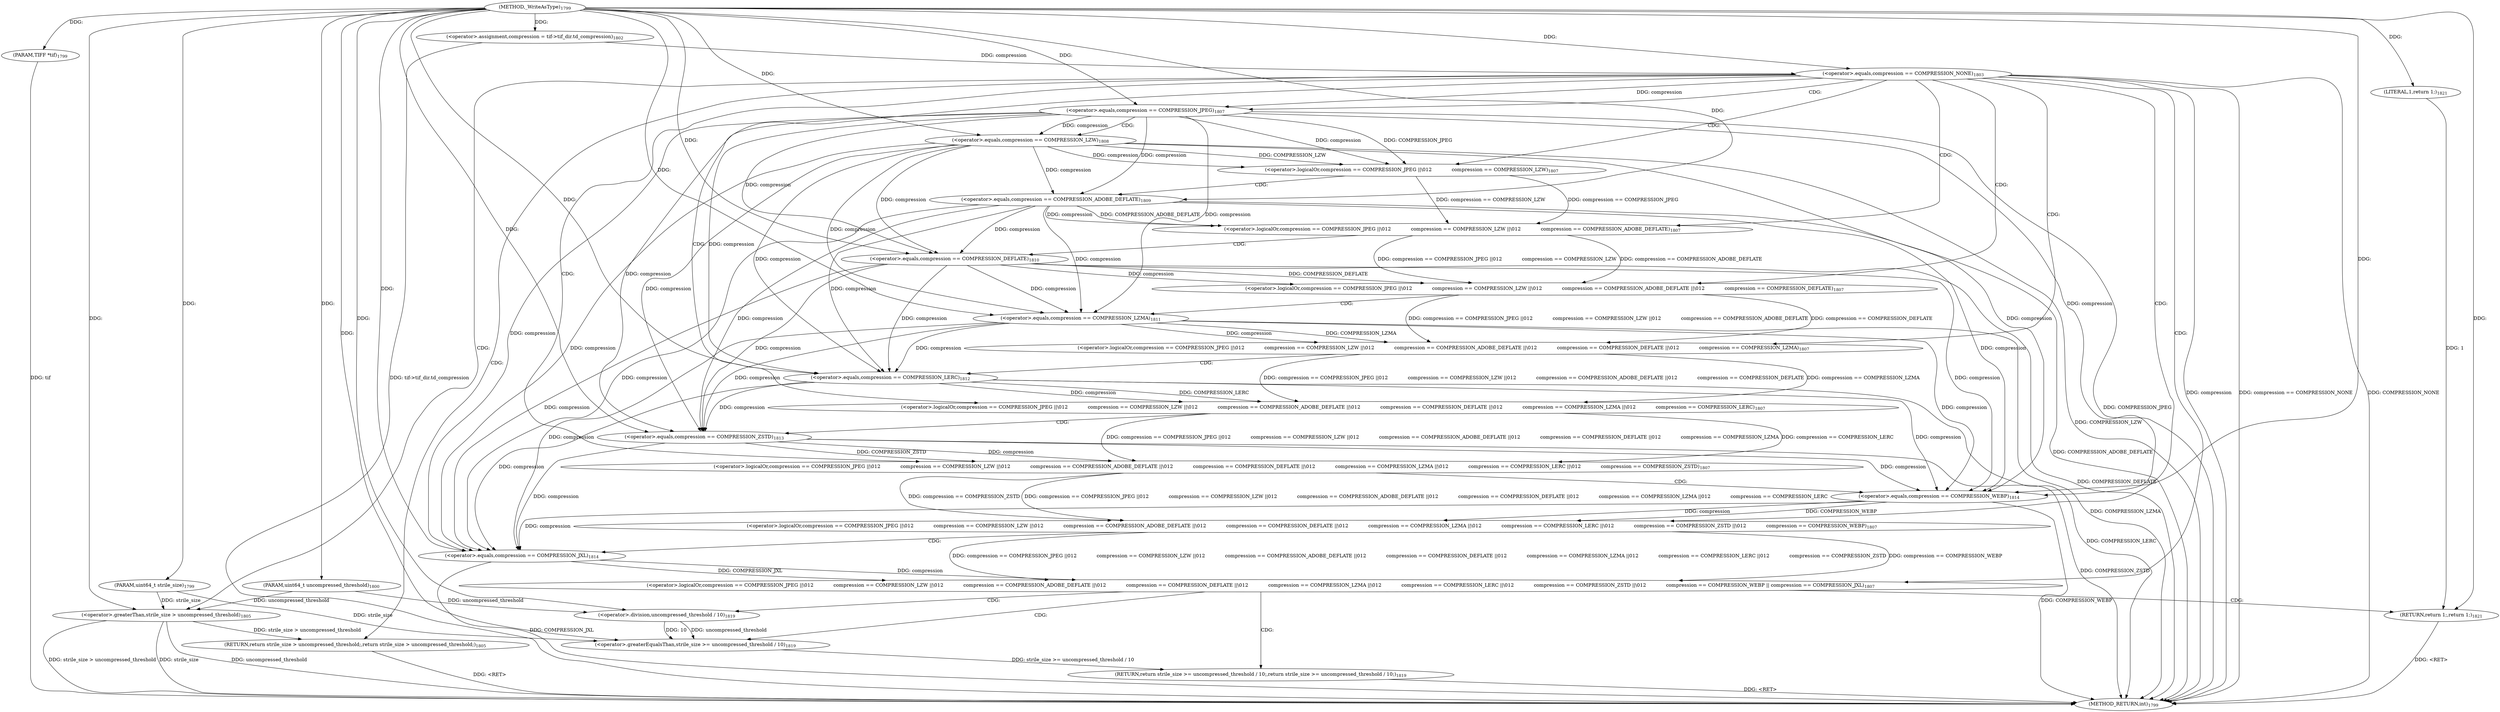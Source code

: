 digraph "_WriteAsType" {  
"68774" [label = <(METHOD,_WriteAsType)<SUB>1799</SUB>> ]
"68843" [label = <(METHOD_RETURN,int)<SUB>1799</SUB>> ]
"68775" [label = <(PARAM,TIFF *tif)<SUB>1799</SUB>> ]
"68776" [label = <(PARAM,uint64_t strile_size)<SUB>1799</SUB>> ]
"68777" [label = <(PARAM,uint64_t uncompressed_threshold)<SUB>1800</SUB>> ]
"68780" [label = <(&lt;operator&gt;.assignment,compression = tif-&gt;tif_dir.td_compression)<SUB>1802</SUB>> ]
"68841" [label = <(RETURN,return 1;,return 1;)<SUB>1821</SUB>> ]
"68788" [label = <(&lt;operator&gt;.equals,compression == COMPRESSION_NONE)<SUB>1803</SUB>> ]
"68842" [label = <(LITERAL,1,return 1;)<SUB>1821</SUB>> ]
"68792" [label = <(RETURN,return strile_size &gt; uncompressed_threshold;,return strile_size &gt; uncompressed_threshold;)<SUB>1805</SUB>> ]
"68793" [label = <(&lt;operator&gt;.greaterThan,strile_size &gt; uncompressed_threshold)<SUB>1805</SUB>> ]
"68799" [label = <(&lt;operator&gt;.logicalOr,compression == COMPRESSION_JPEG ||\012             compression == COMPRESSION_LZW ||\012             compression == COMPRESSION_ADOBE_DEFLATE ||\012             compression == COMPRESSION_DEFLATE ||\012             compression == COMPRESSION_LZMA ||\012             compression == COMPRESSION_LERC ||\012             compression == COMPRESSION_ZSTD ||\012             compression == COMPRESSION_WEBP || compression == COMPRESSION_JXL)<SUB>1807</SUB>> ]
"68835" [label = <(RETURN,return strile_size &gt;= uncompressed_threshold / 10;,return strile_size &gt;= uncompressed_threshold / 10;)<SUB>1819</SUB>> ]
"68800" [label = <(&lt;operator&gt;.logicalOr,compression == COMPRESSION_JPEG ||\012             compression == COMPRESSION_LZW ||\012             compression == COMPRESSION_ADOBE_DEFLATE ||\012             compression == COMPRESSION_DEFLATE ||\012             compression == COMPRESSION_LZMA ||\012             compression == COMPRESSION_LERC ||\012             compression == COMPRESSION_ZSTD ||\012             compression == COMPRESSION_WEBP)<SUB>1807</SUB>> ]
"68831" [label = <(&lt;operator&gt;.equals,compression == COMPRESSION_JXL)<SUB>1814</SUB>> ]
"68836" [label = <(&lt;operator&gt;.greaterEqualsThan,strile_size &gt;= uncompressed_threshold / 10)<SUB>1819</SUB>> ]
"68801" [label = <(&lt;operator&gt;.logicalOr,compression == COMPRESSION_JPEG ||\012             compression == COMPRESSION_LZW ||\012             compression == COMPRESSION_ADOBE_DEFLATE ||\012             compression == COMPRESSION_DEFLATE ||\012             compression == COMPRESSION_LZMA ||\012             compression == COMPRESSION_LERC ||\012             compression == COMPRESSION_ZSTD)<SUB>1807</SUB>> ]
"68828" [label = <(&lt;operator&gt;.equals,compression == COMPRESSION_WEBP)<SUB>1814</SUB>> ]
"68802" [label = <(&lt;operator&gt;.logicalOr,compression == COMPRESSION_JPEG ||\012             compression == COMPRESSION_LZW ||\012             compression == COMPRESSION_ADOBE_DEFLATE ||\012             compression == COMPRESSION_DEFLATE ||\012             compression == COMPRESSION_LZMA ||\012             compression == COMPRESSION_LERC)<SUB>1807</SUB>> ]
"68825" [label = <(&lt;operator&gt;.equals,compression == COMPRESSION_ZSTD)<SUB>1813</SUB>> ]
"68838" [label = <(&lt;operator&gt;.division,uncompressed_threshold / 10)<SUB>1819</SUB>> ]
"68803" [label = <(&lt;operator&gt;.logicalOr,compression == COMPRESSION_JPEG ||\012             compression == COMPRESSION_LZW ||\012             compression == COMPRESSION_ADOBE_DEFLATE ||\012             compression == COMPRESSION_DEFLATE ||\012             compression == COMPRESSION_LZMA)<SUB>1807</SUB>> ]
"68822" [label = <(&lt;operator&gt;.equals,compression == COMPRESSION_LERC)<SUB>1812</SUB>> ]
"68804" [label = <(&lt;operator&gt;.logicalOr,compression == COMPRESSION_JPEG ||\012             compression == COMPRESSION_LZW ||\012             compression == COMPRESSION_ADOBE_DEFLATE ||\012             compression == COMPRESSION_DEFLATE)<SUB>1807</SUB>> ]
"68819" [label = <(&lt;operator&gt;.equals,compression == COMPRESSION_LZMA)<SUB>1811</SUB>> ]
"68805" [label = <(&lt;operator&gt;.logicalOr,compression == COMPRESSION_JPEG ||\012             compression == COMPRESSION_LZW ||\012             compression == COMPRESSION_ADOBE_DEFLATE)<SUB>1807</SUB>> ]
"68816" [label = <(&lt;operator&gt;.equals,compression == COMPRESSION_DEFLATE)<SUB>1810</SUB>> ]
"68806" [label = <(&lt;operator&gt;.logicalOr,compression == COMPRESSION_JPEG ||\012             compression == COMPRESSION_LZW)<SUB>1807</SUB>> ]
"68813" [label = <(&lt;operator&gt;.equals,compression == COMPRESSION_ADOBE_DEFLATE)<SUB>1809</SUB>> ]
"68807" [label = <(&lt;operator&gt;.equals,compression == COMPRESSION_JPEG)<SUB>1807</SUB>> ]
"68810" [label = <(&lt;operator&gt;.equals,compression == COMPRESSION_LZW)<SUB>1808</SUB>> ]
  "68841" -> "68843"  [ label = "DDG: &lt;RET&gt;"] 
  "68792" -> "68843"  [ label = "DDG: &lt;RET&gt;"] 
  "68835" -> "68843"  [ label = "DDG: &lt;RET&gt;"] 
  "68775" -> "68843"  [ label = "DDG: tif"] 
  "68780" -> "68843"  [ label = "DDG: tif-&gt;tif_dir.td_compression"] 
  "68788" -> "68843"  [ label = "DDG: compression"] 
  "68788" -> "68843"  [ label = "DDG: compression == COMPRESSION_NONE"] 
  "68793" -> "68843"  [ label = "DDG: strile_size"] 
  "68793" -> "68843"  [ label = "DDG: uncompressed_threshold"] 
  "68793" -> "68843"  [ label = "DDG: strile_size &gt; uncompressed_threshold"] 
  "68819" -> "68843"  [ label = "DDG: COMPRESSION_LZMA"] 
  "68831" -> "68843"  [ label = "DDG: COMPRESSION_JXL"] 
  "68807" -> "68843"  [ label = "DDG: COMPRESSION_JPEG"] 
  "68813" -> "68843"  [ label = "DDG: COMPRESSION_ADOBE_DEFLATE"] 
  "68825" -> "68843"  [ label = "DDG: COMPRESSION_ZSTD"] 
  "68810" -> "68843"  [ label = "DDG: COMPRESSION_LZW"] 
  "68828" -> "68843"  [ label = "DDG: COMPRESSION_WEBP"] 
  "68822" -> "68843"  [ label = "DDG: COMPRESSION_LERC"] 
  "68788" -> "68843"  [ label = "DDG: COMPRESSION_NONE"] 
  "68816" -> "68843"  [ label = "DDG: COMPRESSION_DEFLATE"] 
  "68774" -> "68775"  [ label = "DDG: "] 
  "68774" -> "68776"  [ label = "DDG: "] 
  "68774" -> "68777"  [ label = "DDG: "] 
  "68842" -> "68841"  [ label = "DDG: 1"] 
  "68774" -> "68841"  [ label = "DDG: "] 
  "68774" -> "68780"  [ label = "DDG: "] 
  "68774" -> "68842"  [ label = "DDG: "] 
  "68780" -> "68788"  [ label = "DDG: compression"] 
  "68774" -> "68788"  [ label = "DDG: "] 
  "68793" -> "68792"  [ label = "DDG: strile_size &gt; uncompressed_threshold"] 
  "68776" -> "68793"  [ label = "DDG: strile_size"] 
  "68774" -> "68793"  [ label = "DDG: "] 
  "68777" -> "68793"  [ label = "DDG: uncompressed_threshold"] 
  "68800" -> "68799"  [ label = "DDG: compression == COMPRESSION_JPEG ||\012             compression == COMPRESSION_LZW ||\012             compression == COMPRESSION_ADOBE_DEFLATE ||\012             compression == COMPRESSION_DEFLATE ||\012             compression == COMPRESSION_LZMA ||\012             compression == COMPRESSION_LERC ||\012             compression == COMPRESSION_ZSTD"] 
  "68800" -> "68799"  [ label = "DDG: compression == COMPRESSION_WEBP"] 
  "68831" -> "68799"  [ label = "DDG: compression"] 
  "68831" -> "68799"  [ label = "DDG: COMPRESSION_JXL"] 
  "68836" -> "68835"  [ label = "DDG: strile_size &gt;= uncompressed_threshold / 10"] 
  "68801" -> "68800"  [ label = "DDG: compression == COMPRESSION_JPEG ||\012             compression == COMPRESSION_LZW ||\012             compression == COMPRESSION_ADOBE_DEFLATE ||\012             compression == COMPRESSION_DEFLATE ||\012             compression == COMPRESSION_LZMA ||\012             compression == COMPRESSION_LERC"] 
  "68801" -> "68800"  [ label = "DDG: compression == COMPRESSION_ZSTD"] 
  "68828" -> "68800"  [ label = "DDG: compression"] 
  "68828" -> "68800"  [ label = "DDG: COMPRESSION_WEBP"] 
  "68807" -> "68831"  [ label = "DDG: compression"] 
  "68810" -> "68831"  [ label = "DDG: compression"] 
  "68813" -> "68831"  [ label = "DDG: compression"] 
  "68816" -> "68831"  [ label = "DDG: compression"] 
  "68819" -> "68831"  [ label = "DDG: compression"] 
  "68822" -> "68831"  [ label = "DDG: compression"] 
  "68825" -> "68831"  [ label = "DDG: compression"] 
  "68828" -> "68831"  [ label = "DDG: compression"] 
  "68774" -> "68831"  [ label = "DDG: "] 
  "68802" -> "68801"  [ label = "DDG: compression == COMPRESSION_JPEG ||\012             compression == COMPRESSION_LZW ||\012             compression == COMPRESSION_ADOBE_DEFLATE ||\012             compression == COMPRESSION_DEFLATE ||\012             compression == COMPRESSION_LZMA"] 
  "68802" -> "68801"  [ label = "DDG: compression == COMPRESSION_LERC"] 
  "68825" -> "68801"  [ label = "DDG: compression"] 
  "68825" -> "68801"  [ label = "DDG: COMPRESSION_ZSTD"] 
  "68807" -> "68828"  [ label = "DDG: compression"] 
  "68810" -> "68828"  [ label = "DDG: compression"] 
  "68813" -> "68828"  [ label = "DDG: compression"] 
  "68816" -> "68828"  [ label = "DDG: compression"] 
  "68819" -> "68828"  [ label = "DDG: compression"] 
  "68822" -> "68828"  [ label = "DDG: compression"] 
  "68825" -> "68828"  [ label = "DDG: compression"] 
  "68774" -> "68828"  [ label = "DDG: "] 
  "68776" -> "68836"  [ label = "DDG: strile_size"] 
  "68774" -> "68836"  [ label = "DDG: "] 
  "68838" -> "68836"  [ label = "DDG: uncompressed_threshold"] 
  "68838" -> "68836"  [ label = "DDG: 10"] 
  "68803" -> "68802"  [ label = "DDG: compression == COMPRESSION_JPEG ||\012             compression == COMPRESSION_LZW ||\012             compression == COMPRESSION_ADOBE_DEFLATE ||\012             compression == COMPRESSION_DEFLATE"] 
  "68803" -> "68802"  [ label = "DDG: compression == COMPRESSION_LZMA"] 
  "68822" -> "68802"  [ label = "DDG: compression"] 
  "68822" -> "68802"  [ label = "DDG: COMPRESSION_LERC"] 
  "68807" -> "68825"  [ label = "DDG: compression"] 
  "68810" -> "68825"  [ label = "DDG: compression"] 
  "68813" -> "68825"  [ label = "DDG: compression"] 
  "68816" -> "68825"  [ label = "DDG: compression"] 
  "68819" -> "68825"  [ label = "DDG: compression"] 
  "68822" -> "68825"  [ label = "DDG: compression"] 
  "68774" -> "68825"  [ label = "DDG: "] 
  "68777" -> "68838"  [ label = "DDG: uncompressed_threshold"] 
  "68774" -> "68838"  [ label = "DDG: "] 
  "68804" -> "68803"  [ label = "DDG: compression == COMPRESSION_JPEG ||\012             compression == COMPRESSION_LZW ||\012             compression == COMPRESSION_ADOBE_DEFLATE"] 
  "68804" -> "68803"  [ label = "DDG: compression == COMPRESSION_DEFLATE"] 
  "68819" -> "68803"  [ label = "DDG: compression"] 
  "68819" -> "68803"  [ label = "DDG: COMPRESSION_LZMA"] 
  "68807" -> "68822"  [ label = "DDG: compression"] 
  "68810" -> "68822"  [ label = "DDG: compression"] 
  "68813" -> "68822"  [ label = "DDG: compression"] 
  "68816" -> "68822"  [ label = "DDG: compression"] 
  "68819" -> "68822"  [ label = "DDG: compression"] 
  "68774" -> "68822"  [ label = "DDG: "] 
  "68805" -> "68804"  [ label = "DDG: compression == COMPRESSION_JPEG ||\012             compression == COMPRESSION_LZW"] 
  "68805" -> "68804"  [ label = "DDG: compression == COMPRESSION_ADOBE_DEFLATE"] 
  "68816" -> "68804"  [ label = "DDG: compression"] 
  "68816" -> "68804"  [ label = "DDG: COMPRESSION_DEFLATE"] 
  "68807" -> "68819"  [ label = "DDG: compression"] 
  "68810" -> "68819"  [ label = "DDG: compression"] 
  "68813" -> "68819"  [ label = "DDG: compression"] 
  "68816" -> "68819"  [ label = "DDG: compression"] 
  "68774" -> "68819"  [ label = "DDG: "] 
  "68806" -> "68805"  [ label = "DDG: compression == COMPRESSION_JPEG"] 
  "68806" -> "68805"  [ label = "DDG: compression == COMPRESSION_LZW"] 
  "68813" -> "68805"  [ label = "DDG: compression"] 
  "68813" -> "68805"  [ label = "DDG: COMPRESSION_ADOBE_DEFLATE"] 
  "68807" -> "68816"  [ label = "DDG: compression"] 
  "68810" -> "68816"  [ label = "DDG: compression"] 
  "68813" -> "68816"  [ label = "DDG: compression"] 
  "68774" -> "68816"  [ label = "DDG: "] 
  "68807" -> "68806"  [ label = "DDG: compression"] 
  "68807" -> "68806"  [ label = "DDG: COMPRESSION_JPEG"] 
  "68810" -> "68806"  [ label = "DDG: compression"] 
  "68810" -> "68806"  [ label = "DDG: COMPRESSION_LZW"] 
  "68807" -> "68813"  [ label = "DDG: compression"] 
  "68810" -> "68813"  [ label = "DDG: compression"] 
  "68774" -> "68813"  [ label = "DDG: "] 
  "68788" -> "68807"  [ label = "DDG: compression"] 
  "68774" -> "68807"  [ label = "DDG: "] 
  "68807" -> "68810"  [ label = "DDG: compression"] 
  "68774" -> "68810"  [ label = "DDG: "] 
  "68788" -> "68793"  [ label = "CDG: "] 
  "68788" -> "68792"  [ label = "CDG: "] 
  "68788" -> "68804"  [ label = "CDG: "] 
  "68788" -> "68799"  [ label = "CDG: "] 
  "68788" -> "68803"  [ label = "CDG: "] 
  "68788" -> "68800"  [ label = "CDG: "] 
  "68788" -> "68807"  [ label = "CDG: "] 
  "68788" -> "68805"  [ label = "CDG: "] 
  "68788" -> "68801"  [ label = "CDG: "] 
  "68788" -> "68806"  [ label = "CDG: "] 
  "68788" -> "68802"  [ label = "CDG: "] 
  "68799" -> "68836"  [ label = "CDG: "] 
  "68799" -> "68835"  [ label = "CDG: "] 
  "68799" -> "68838"  [ label = "CDG: "] 
  "68799" -> "68841"  [ label = "CDG: "] 
  "68800" -> "68831"  [ label = "CDG: "] 
  "68801" -> "68828"  [ label = "CDG: "] 
  "68802" -> "68825"  [ label = "CDG: "] 
  "68803" -> "68822"  [ label = "CDG: "] 
  "68804" -> "68819"  [ label = "CDG: "] 
  "68805" -> "68816"  [ label = "CDG: "] 
  "68806" -> "68813"  [ label = "CDG: "] 
  "68807" -> "68810"  [ label = "CDG: "] 
}
